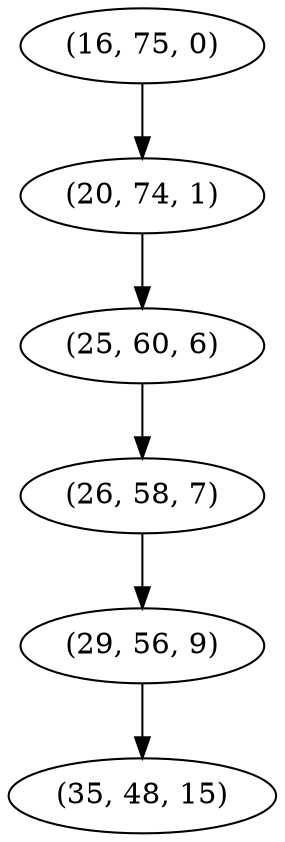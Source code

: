 digraph tree {
    "(16, 75, 0)";
    "(20, 74, 1)";
    "(25, 60, 6)";
    "(26, 58, 7)";
    "(29, 56, 9)";
    "(35, 48, 15)";
    "(16, 75, 0)" -> "(20, 74, 1)";
    "(20, 74, 1)" -> "(25, 60, 6)";
    "(25, 60, 6)" -> "(26, 58, 7)";
    "(26, 58, 7)" -> "(29, 56, 9)";
    "(29, 56, 9)" -> "(35, 48, 15)";
}
